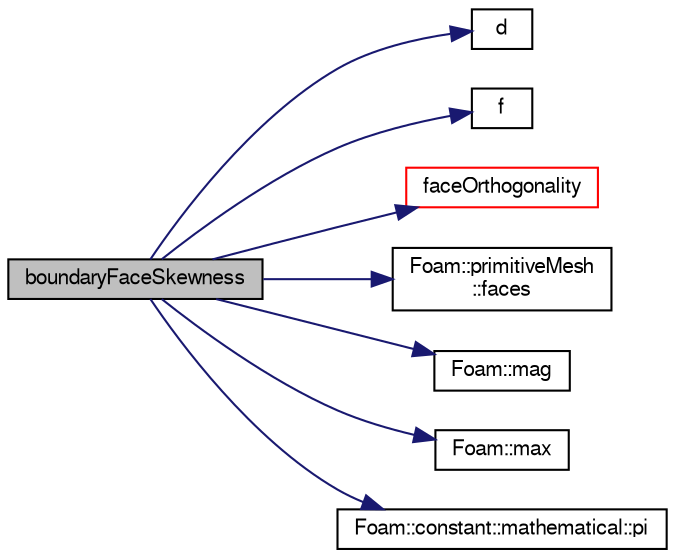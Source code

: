 digraph "boundaryFaceSkewness"
{
  bgcolor="transparent";
  edge [fontname="FreeSans",fontsize="10",labelfontname="FreeSans",labelfontsize="10"];
  node [fontname="FreeSans",fontsize="10",shape=record];
  rankdir="LR";
  Node658 [label="boundaryFaceSkewness",height=0.2,width=0.4,color="black", fillcolor="grey75", style="filled", fontcolor="black"];
  Node658 -> Node659 [color="midnightblue",fontsize="10",style="solid",fontname="FreeSans"];
  Node659 [label="d",height=0.2,width=0.4,color="black",URL="$a38951.html#aa182a9055736468dd160f12649a01fd1"];
  Node658 -> Node660 [color="midnightblue",fontsize="10",style="solid",fontname="FreeSans"];
  Node660 [label="f",height=0.2,width=0.4,color="black",URL="$a17900.html#a888be93833ac7a23170555c69c690288"];
  Node658 -> Node661 [color="midnightblue",fontsize="10",style="solid",fontname="FreeSans"];
  Node661 [label="faceOrthogonality",height=0.2,width=0.4,color="red",URL="$a27534.html#a80c00296cf9a021984931b4e59b86f35",tooltip="Generate non-orthogonality field (internal faces only) "];
  Node658 -> Node722 [color="midnightblue",fontsize="10",style="solid",fontname="FreeSans"];
  Node722 [label="Foam::primitiveMesh\l::faces",height=0.2,width=0.4,color="black",URL="$a27530.html#a3669b3b29537f3a55bbd2ffa8c749f41",tooltip="Return faces. "];
  Node658 -> Node690 [color="midnightblue",fontsize="10",style="solid",fontname="FreeSans"];
  Node690 [label="Foam::mag",height=0.2,width=0.4,color="black",URL="$a21124.html#a929da2a3fdcf3dacbbe0487d3a330dae"];
  Node658 -> Node728 [color="midnightblue",fontsize="10",style="solid",fontname="FreeSans"];
  Node728 [label="Foam::max",height=0.2,width=0.4,color="black",URL="$a21124.html#ac993e906cf2774ae77e666bc24e81733"];
  Node658 -> Node734 [color="midnightblue",fontsize="10",style="solid",fontname="FreeSans"];
  Node734 [label="Foam::constant::mathematical::pi",height=0.2,width=0.4,color="black",URL="$a21162.html#a731b8788a4c01586c35266c7ca4fed04"];
}
